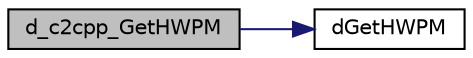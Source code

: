 digraph "d_c2cpp_GetHWPM"
{
 // LATEX_PDF_SIZE
  edge [fontname="Helvetica",fontsize="10",labelfontname="Helvetica",labelfontsize="10"];
  node [fontname="Helvetica",fontsize="10",shape=record];
  rankdir="LR";
  Node1 [label="d_c2cpp_GetHWPM",height=0.2,width=0.4,color="black", fillcolor="grey75", style="filled", fontcolor="black",tooltip=" "];
  Node1 -> Node2 [color="midnightblue",fontsize="10",style="solid",fontname="Helvetica"];
  Node2 [label="dGetHWPM",height=0.2,width=0.4,color="black", fillcolor="white", style="filled",URL="$dHWPM__CombBLAS_8hpp.html#a46016f6351c6d14833ffe50551edb660",tooltip=" "];
}
